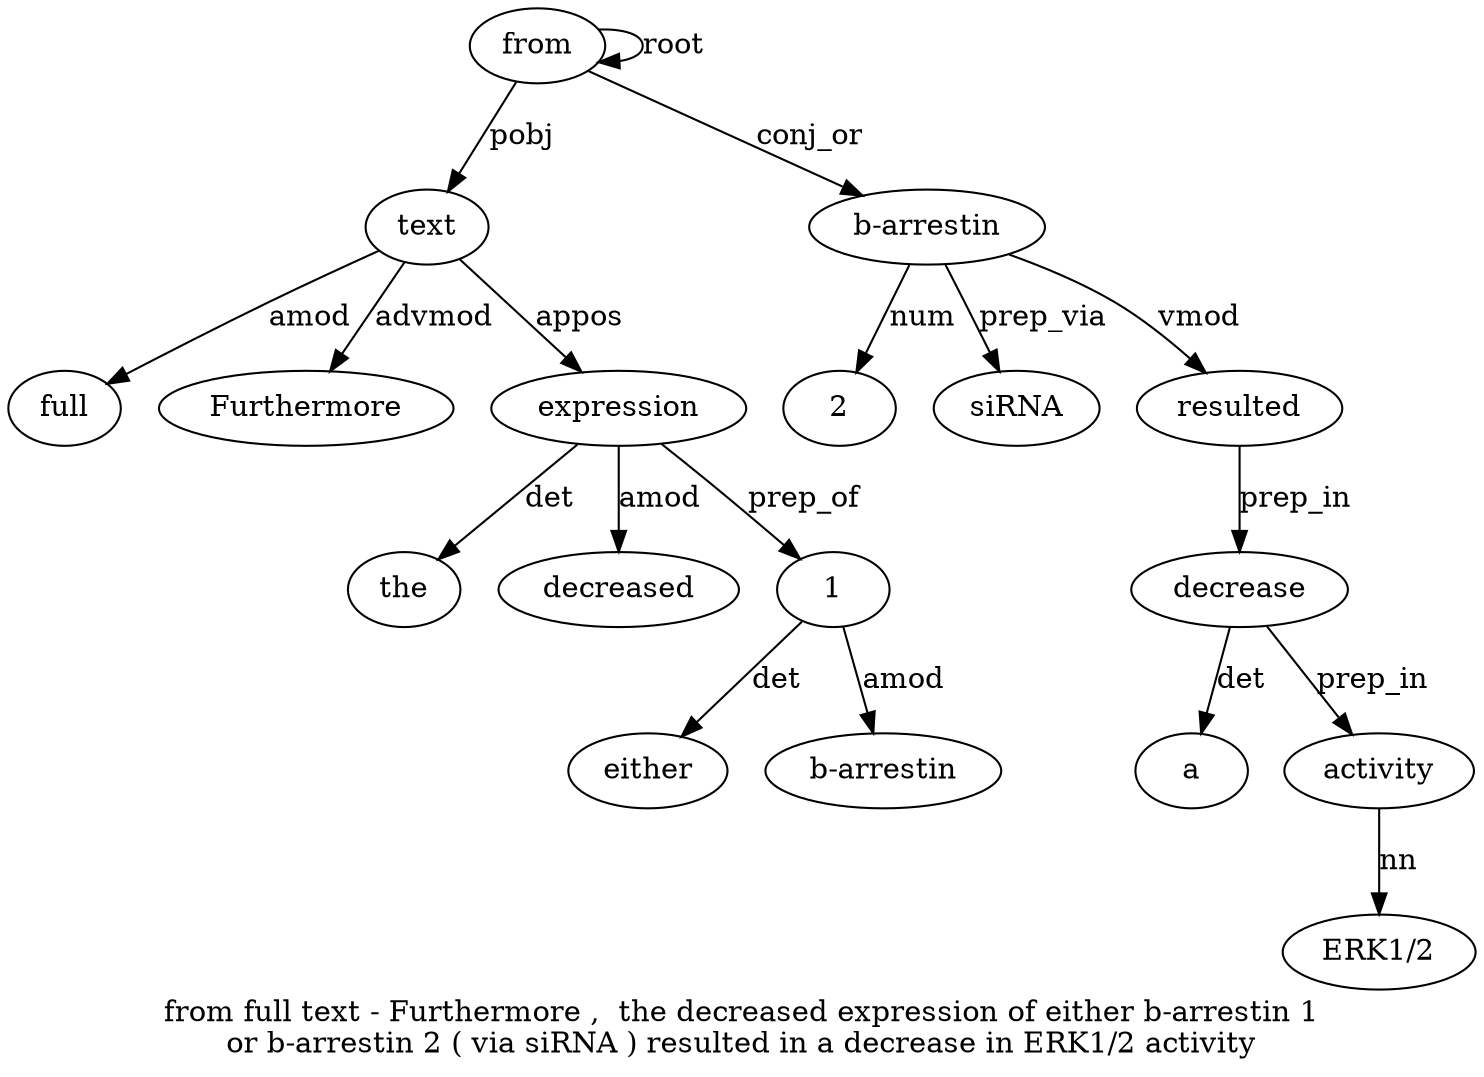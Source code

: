 digraph "from full text - Furthermore ,  the decreased expression of either b-arrestin 1 or b-arrestin 2 ( via siRNA ) resulted in a decrease in ERK1/2 activity" {
label="from full text - Furthermore ,  the decreased expression of either b-arrestin 1
or b-arrestin 2 ( via siRNA ) resulted in a decrease in ERK1/2 activity";
from1 [style=filled, fillcolor=white, label=from];
from1 -> from1  [label=root];
text3 [style=filled, fillcolor=white, label=text];
full2 [style=filled, fillcolor=white, label=full];
text3 -> full2  [label=amod];
from1 -> text3  [label=pobj];
Furthermore5 [style=filled, fillcolor=white, label=Furthermore];
text3 -> Furthermore5  [label=advmod];
expression9 [style=filled, fillcolor=white, label=expression];
the7 [style=filled, fillcolor=white, label=the];
expression9 -> the7  [label=det];
decreased8 [style=filled, fillcolor=white, label=decreased];
expression9 -> decreased8  [label=amod];
text3 -> expression9  [label=appos];
113 [style=filled, fillcolor=white, label=1];
either11 [style=filled, fillcolor=white, label=either];
113 -> either11  [label=det];
"b-arrestin12" [style=filled, fillcolor=white, label="b-arrestin"];
113 -> "b-arrestin12"  [label=amod];
expression9 -> 113  [label=prep_of];
"b-arrestin15" [style=filled, fillcolor=white, label="b-arrestin"];
from1 -> "b-arrestin15"  [label=conj_or];
216 [style=filled, fillcolor=white, label=2];
"b-arrestin15" -> 216  [label=num];
siRNA19 [style=filled, fillcolor=white, label=siRNA];
"b-arrestin15" -> siRNA19  [label=prep_via];
resulted21 [style=filled, fillcolor=white, label=resulted];
"b-arrestin15" -> resulted21  [label=vmod];
decrease24 [style=filled, fillcolor=white, label=decrease];
a23 [style=filled, fillcolor=white, label=a];
decrease24 -> a23  [label=det];
resulted21 -> decrease24  [label=prep_in];
activity27 [style=filled, fillcolor=white, label=activity];
"ERK1/226" [style=filled, fillcolor=white, label="ERK1/2"];
activity27 -> "ERK1/226"  [label=nn];
decrease24 -> activity27  [label=prep_in];
}
